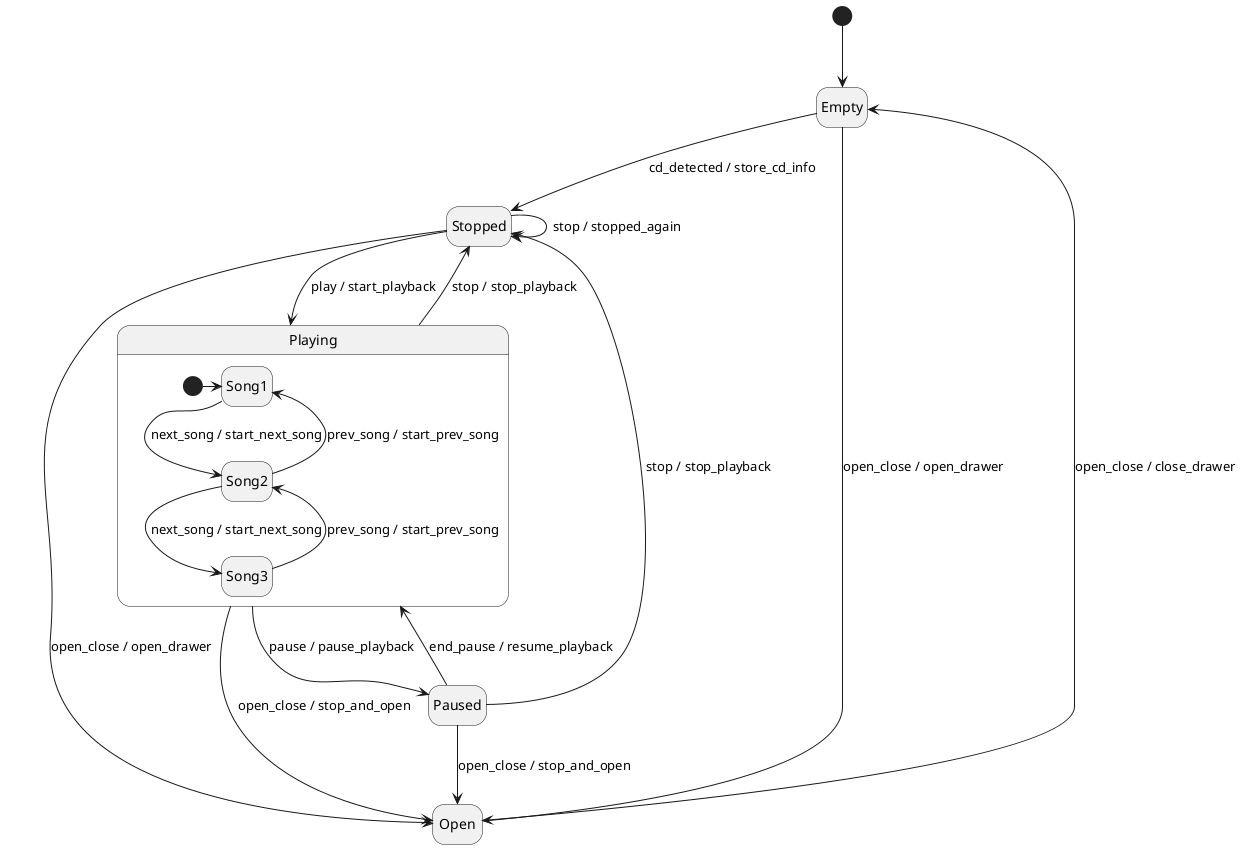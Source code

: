 @startuml
hide empty description
[*] --> Empty
Empty --> Stopped : cd_detected / store_cd_info
Empty --> Open : open_close / open_drawer
Open --> Empty : open_close / close_drawer
Stopped --> Open : open_close / open_drawer
Stopped --> Stopped : stop / stopped_again
Stopped --> Playing : play / start_playback

state Playing {
    [*] -r-> Song1
    Song1 --> Song2 : next_song / start_next_song
    Song2 --> Song1 : prev_song / start_prev_song
    Song2 --> Song3 : next_song / start_next_song
    Song3 --> Song2 : prev_song / start_prev_song

}
Playing --> Open : open_close / stop_and_open
Playing --> Paused : pause / pause_playback
Playing --> Stopped : stop / stop_playback
Paused --> Playing : end_pause / resume_playback
Paused --> Stopped : stop / stop_playback
Paused --> Open : open_close / stop_and_open

@enduml